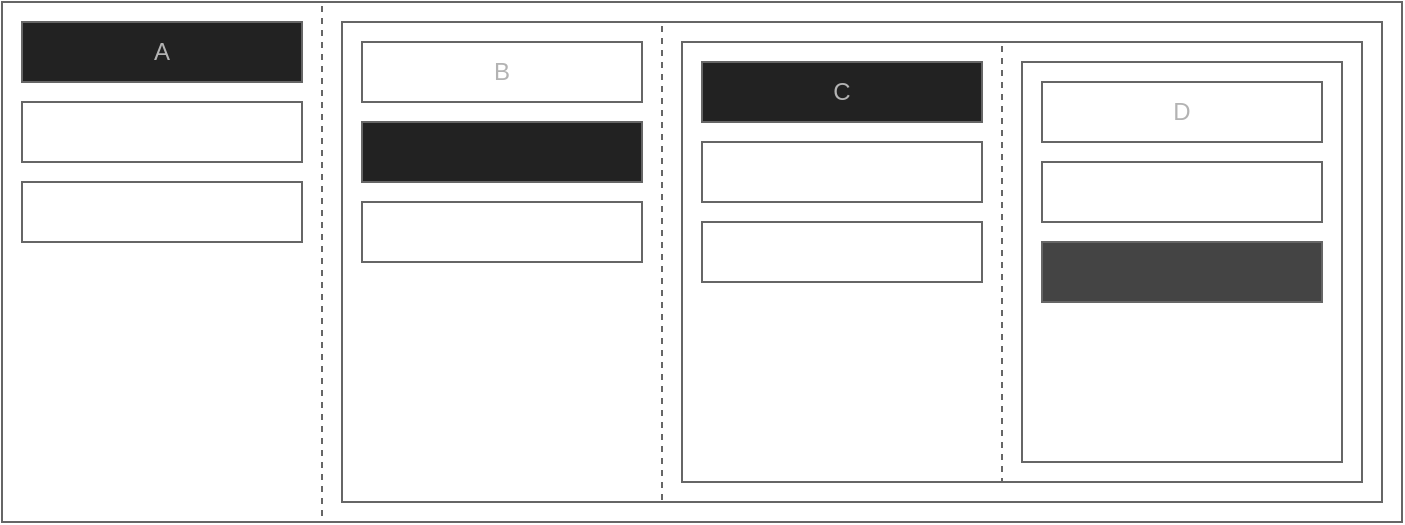 <mxfile version="24.7.8">
  <diagram name="Page-1" id="Hzlsd_Lw4jd75wHJETEL">
    <mxGraphModel dx="1114" dy="854" grid="1" gridSize="10" guides="1" tooltips="1" connect="1" arrows="1" fold="1" page="1" pageScale="1" pageWidth="850" pageHeight="1100" math="0" shadow="0">
      <root>
        <mxCell id="0" />
        <mxCell id="1" parent="0" />
        <mxCell id="oPV0HBwj_D4OeO6ScQ04-6" value="" style="rounded=0;whiteSpace=wrap;html=1;fontSize=24;align=left;fillColor=none;strokeColor=#666666;dashed=1;" parent="1" vertex="1">
          <mxGeometry x="30" y="60" width="160" height="260" as="geometry" />
        </mxCell>
        <mxCell id="g1yaYsR-RHXT8jzuskom-87" value="" style="rounded=0;whiteSpace=wrap;html=1;fontSize=24;align=left;fillColor=none;strokeColor=#666666;" parent="1" vertex="1">
          <mxGeometry x="30" y="60" width="700" height="260" as="geometry" />
        </mxCell>
        <mxCell id="g1yaYsR-RHXT8jzuskom-81" value="" style="rounded=0;whiteSpace=wrap;html=1;fontSize=24;align=left;fillColor=none;strokeColor=#666666;" parent="1" vertex="1">
          <mxGeometry x="200" y="70" width="520" height="240" as="geometry" />
        </mxCell>
        <mxCell id="g1yaYsR-RHXT8jzuskom-90" value="A" style="rounded=0;whiteSpace=wrap;html=1;fontSize=12;align=center;fillColor=#222222;strokeColor=#666666;fontColor=#B3B3B3;" parent="1" vertex="1">
          <mxGeometry x="40" y="70" width="140" height="30" as="geometry" />
        </mxCell>
        <mxCell id="oPV0HBwj_D4OeO6ScQ04-1" value="" style="rounded=0;whiteSpace=wrap;html=1;fontSize=12;align=center;fillColor=none;strokeColor=#666666;fontColor=#B3B3B3;" parent="1" vertex="1">
          <mxGeometry x="40" y="110" width="140" height="30" as="geometry" />
        </mxCell>
        <mxCell id="oPV0HBwj_D4OeO6ScQ04-2" value="" style="rounded=0;whiteSpace=wrap;html=1;fontSize=12;align=center;fillColor=none;strokeColor=#666666;fontColor=#B3B3B3;" parent="1" vertex="1">
          <mxGeometry x="40" y="150" width="140" height="30" as="geometry" />
        </mxCell>
        <mxCell id="oPV0HBwj_D4OeO6ScQ04-3" value="B" style="rounded=0;whiteSpace=wrap;html=1;fontSize=12;align=center;fillColor=none;strokeColor=#666666;fontColor=#B3B3B3;" parent="1" vertex="1">
          <mxGeometry x="210" y="80" width="140" height="30" as="geometry" />
        </mxCell>
        <mxCell id="oPV0HBwj_D4OeO6ScQ04-4" value="" style="rounded=0;whiteSpace=wrap;html=1;fontSize=12;align=center;fillColor=#222222;strokeColor=#666666;fontColor=#B3B3B3;" parent="1" vertex="1">
          <mxGeometry x="210" y="120" width="140" height="30" as="geometry" />
        </mxCell>
        <mxCell id="oPV0HBwj_D4OeO6ScQ04-5" value="" style="rounded=0;whiteSpace=wrap;html=1;fontSize=12;align=center;fillColor=none;strokeColor=#666666;fontColor=#B3B3B3;" parent="1" vertex="1">
          <mxGeometry x="210" y="160" width="140" height="30" as="geometry" />
        </mxCell>
        <mxCell id="oPV0HBwj_D4OeO6ScQ04-7" value="" style="rounded=0;whiteSpace=wrap;html=1;fontSize=24;align=left;fillColor=none;strokeColor=#666666;" parent="1" vertex="1">
          <mxGeometry x="370" y="80" width="340" height="220" as="geometry" />
        </mxCell>
        <mxCell id="oPV0HBwj_D4OeO6ScQ04-8" value="C" style="rounded=0;whiteSpace=wrap;html=1;fontSize=12;align=center;fillColor=#222222;strokeColor=#666666;fontColor=#B3B3B3;" parent="1" vertex="1">
          <mxGeometry x="380" y="90" width="140" height="30" as="geometry" />
        </mxCell>
        <mxCell id="oPV0HBwj_D4OeO6ScQ04-9" value="" style="rounded=0;whiteSpace=wrap;html=1;fontSize=12;align=center;fillColor=none;strokeColor=#666666;fontColor=#B3B3B3;" parent="1" vertex="1">
          <mxGeometry x="380" y="170" width="140" height="30" as="geometry" />
        </mxCell>
        <mxCell id="oPV0HBwj_D4OeO6ScQ04-10" value="" style="rounded=0;whiteSpace=wrap;html=1;fontSize=12;align=center;fillColor=none;strokeColor=#666666;fontColor=#B3B3B3;" parent="1" vertex="1">
          <mxGeometry x="380" y="130" width="140" height="30" as="geometry" />
        </mxCell>
        <mxCell id="oPV0HBwj_D4OeO6ScQ04-11" value="" style="rounded=0;whiteSpace=wrap;html=1;fontSize=24;align=left;fillColor=none;strokeColor=#666666;dashed=1;" parent="1" vertex="1">
          <mxGeometry x="200" y="70" width="160" height="240" as="geometry" />
        </mxCell>
        <mxCell id="oPV0HBwj_D4OeO6ScQ04-12" value="D" style="rounded=0;whiteSpace=wrap;html=1;fontSize=12;align=center;fillColor=none;strokeColor=#666666;fontColor=#B3B3B3;" parent="1" vertex="1">
          <mxGeometry x="550" y="100" width="140" height="30" as="geometry" />
        </mxCell>
        <mxCell id="oPV0HBwj_D4OeO6ScQ04-13" value="" style="rounded=0;whiteSpace=wrap;html=1;fontSize=12;align=center;fillColor=#444444;strokeColor=#666666;fontColor=#B3B3B3;" parent="1" vertex="1">
          <mxGeometry x="550" y="180" width="140" height="30" as="geometry" />
        </mxCell>
        <mxCell id="oPV0HBwj_D4OeO6ScQ04-14" value="" style="rounded=0;whiteSpace=wrap;html=1;fontSize=12;align=center;fillColor=none;strokeColor=#666666;fontColor=#B3B3B3;" parent="1" vertex="1">
          <mxGeometry x="550" y="140" width="140" height="30" as="geometry" />
        </mxCell>
        <mxCell id="oPV0HBwj_D4OeO6ScQ04-15" value="" style="rounded=0;whiteSpace=wrap;html=1;fontSize=24;align=left;fillColor=none;strokeColor=#666666;" parent="1" vertex="1">
          <mxGeometry x="540" y="90" width="160" height="200" as="geometry" />
        </mxCell>
        <mxCell id="oPV0HBwj_D4OeO6ScQ04-16" value="" style="rounded=0;whiteSpace=wrap;html=1;fontSize=24;align=left;fillColor=none;strokeColor=#666666;dashed=1;" parent="1" vertex="1">
          <mxGeometry x="370" y="80" width="160" height="220" as="geometry" />
        </mxCell>
      </root>
    </mxGraphModel>
  </diagram>
</mxfile>

